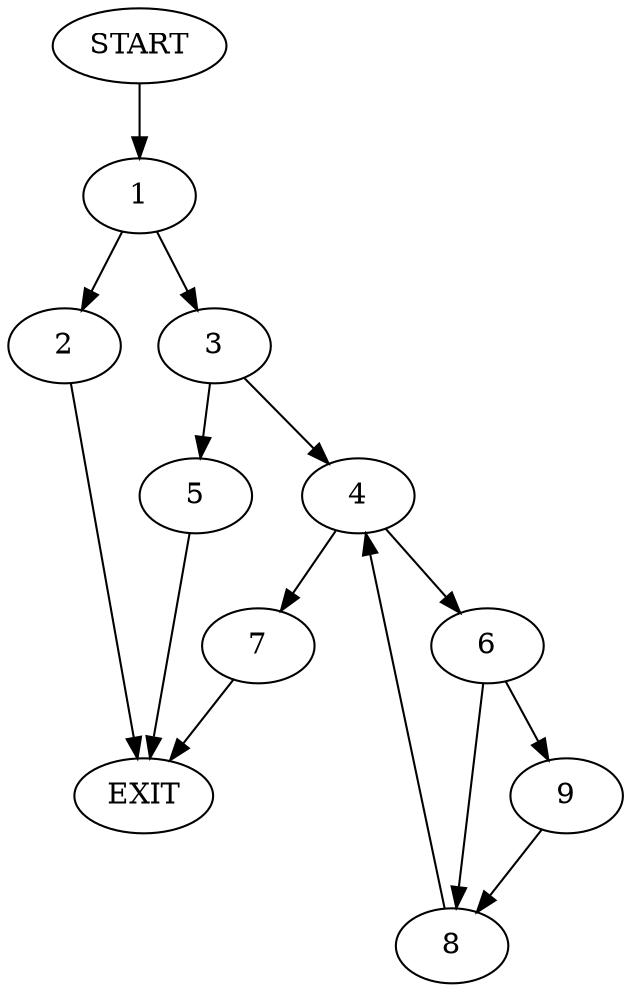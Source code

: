 digraph {
0 [label="START"]
10 [label="EXIT"]
0 -> 1
1 -> 2
1 -> 3
2 -> 10
3 -> 4
3 -> 5
4 -> 6
4 -> 7
5 -> 10
6 -> 8
6 -> 9
7 -> 10
8 -> 4
9 -> 8
}
